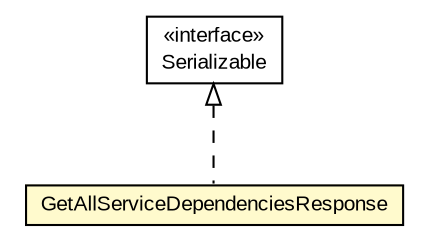 #!/usr/local/bin/dot
#
# Class diagram 
# Generated by UMLGraph version R5_6-24-gf6e263 (http://www.umlgraph.org/)
#

digraph G {
	edge [fontname="arial",fontsize=10,labelfontname="arial",labelfontsize=10];
	node [fontname="arial",fontsize=10,shape=plaintext];
	nodesep=0.25;
	ranksep=0.5;
	// org.miloss.fgsms.services.interfaces.dataaccessservice.GetAllServiceDependenciesResponse
	c437103 [label=<<table title="org.miloss.fgsms.services.interfaces.dataaccessservice.GetAllServiceDependenciesResponse" border="0" cellborder="1" cellspacing="0" cellpadding="2" port="p" bgcolor="lemonChiffon" href="./GetAllServiceDependenciesResponse.html">
		<tr><td><table border="0" cellspacing="0" cellpadding="1">
<tr><td align="center" balign="center"> GetAllServiceDependenciesResponse </td></tr>
		</table></td></tr>
		</table>>, URL="./GetAllServiceDependenciesResponse.html", fontname="arial", fontcolor="black", fontsize=10.0];
	//org.miloss.fgsms.services.interfaces.dataaccessservice.GetAllServiceDependenciesResponse implements java.io.Serializable
	c437917:p -> c437103:p [dir=back,arrowtail=empty,style=dashed];
	// java.io.Serializable
	c437917 [label=<<table title="java.io.Serializable" border="0" cellborder="1" cellspacing="0" cellpadding="2" port="p" href="http://java.sun.com/j2se/1.4.2/docs/api/java/io/Serializable.html">
		<tr><td><table border="0" cellspacing="0" cellpadding="1">
<tr><td align="center" balign="center"> &#171;interface&#187; </td></tr>
<tr><td align="center" balign="center"> Serializable </td></tr>
		</table></td></tr>
		</table>>, URL="http://java.sun.com/j2se/1.4.2/docs/api/java/io/Serializable.html", fontname="arial", fontcolor="black", fontsize=10.0];
}


